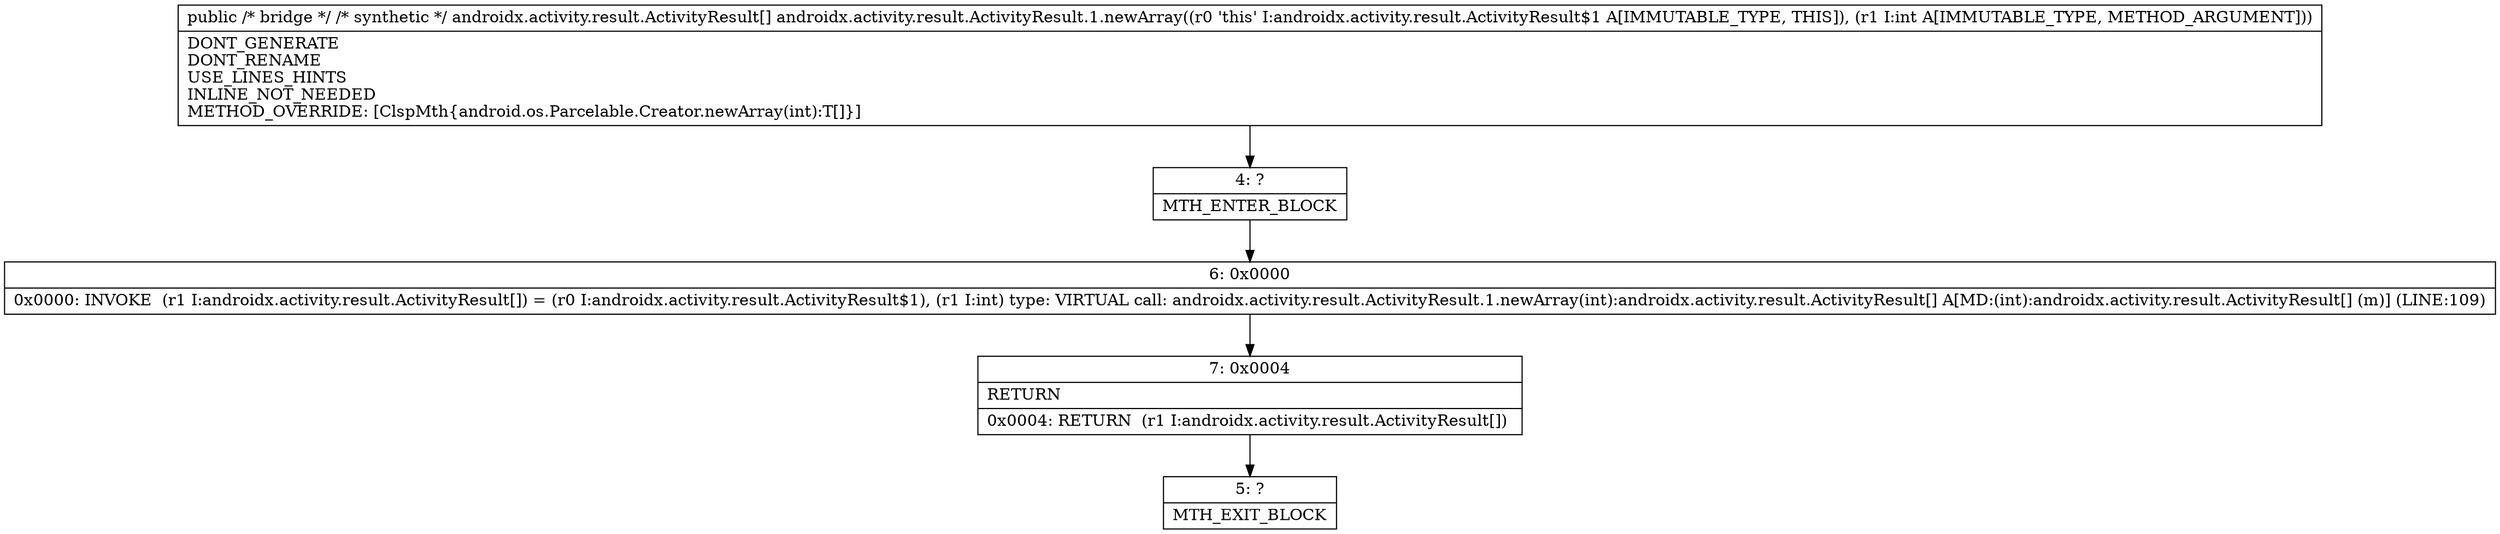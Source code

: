 digraph "CFG forandroidx.activity.result.ActivityResult.1.newArray(I)[Ljava\/lang\/Object;" {
Node_4 [shape=record,label="{4\:\ ?|MTH_ENTER_BLOCK\l}"];
Node_6 [shape=record,label="{6\:\ 0x0000|0x0000: INVOKE  (r1 I:androidx.activity.result.ActivityResult[]) = (r0 I:androidx.activity.result.ActivityResult$1), (r1 I:int) type: VIRTUAL call: androidx.activity.result.ActivityResult.1.newArray(int):androidx.activity.result.ActivityResult[] A[MD:(int):androidx.activity.result.ActivityResult[] (m)] (LINE:109)\l}"];
Node_7 [shape=record,label="{7\:\ 0x0004|RETURN\l|0x0004: RETURN  (r1 I:androidx.activity.result.ActivityResult[]) \l}"];
Node_5 [shape=record,label="{5\:\ ?|MTH_EXIT_BLOCK\l}"];
MethodNode[shape=record,label="{public \/* bridge *\/ \/* synthetic *\/ androidx.activity.result.ActivityResult[] androidx.activity.result.ActivityResult.1.newArray((r0 'this' I:androidx.activity.result.ActivityResult$1 A[IMMUTABLE_TYPE, THIS]), (r1 I:int A[IMMUTABLE_TYPE, METHOD_ARGUMENT]))  | DONT_GENERATE\lDONT_RENAME\lUSE_LINES_HINTS\lINLINE_NOT_NEEDED\lMETHOD_OVERRIDE: [ClspMth\{android.os.Parcelable.Creator.newArray(int):T[]\}]\l}"];
MethodNode -> Node_4;Node_4 -> Node_6;
Node_6 -> Node_7;
Node_7 -> Node_5;
}

